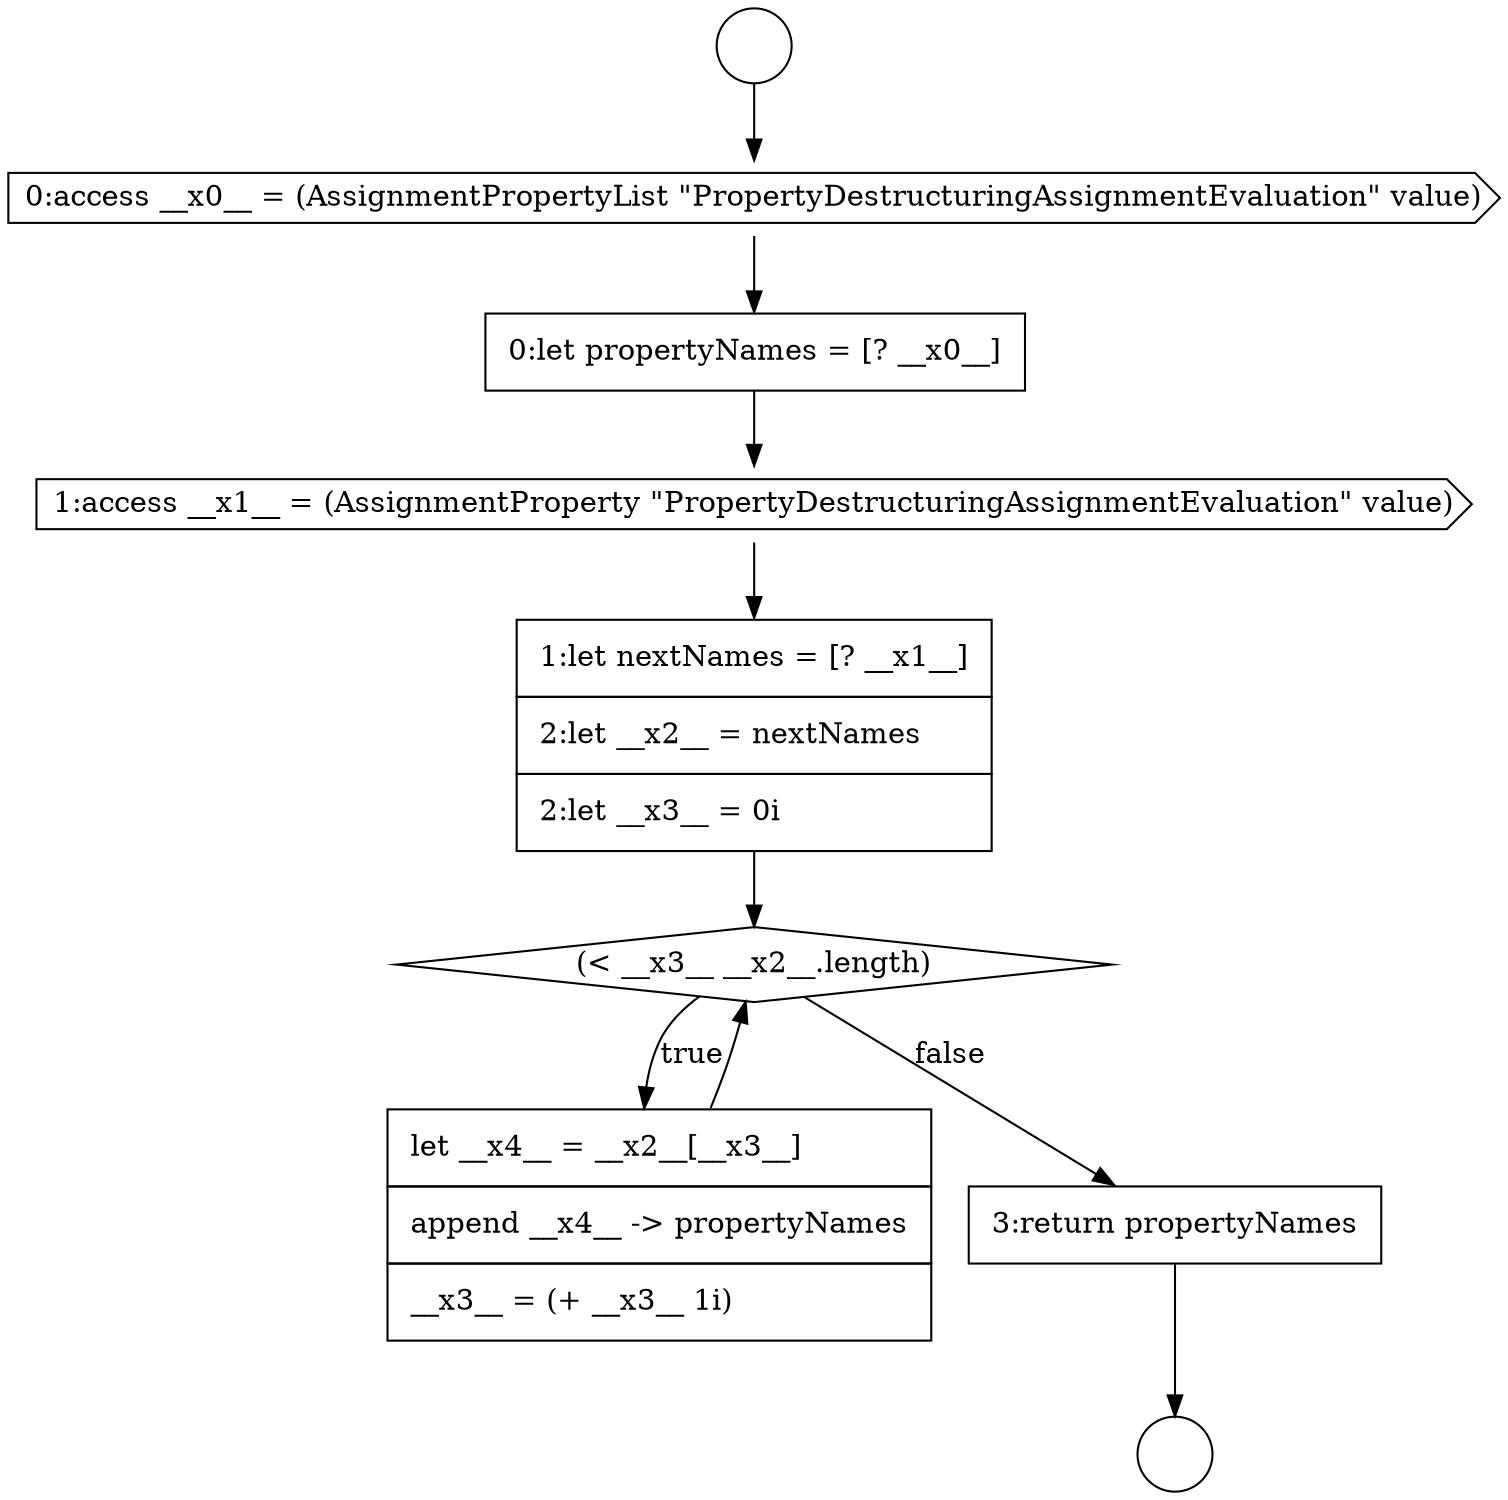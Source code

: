 digraph {
  node5182 [shape=none, margin=0, label=<<font color="black">
    <table border="0" cellborder="1" cellspacing="0" cellpadding="10">
      <tr><td align="left">0:let propertyNames = [? __x0__]</td></tr>
    </table>
  </font>> color="black" fillcolor="white" style=filled]
  node5181 [shape=cds, label=<<font color="black">0:access __x0__ = (AssignmentPropertyList &quot;PropertyDestructuringAssignmentEvaluation&quot; value)</font>> color="black" fillcolor="white" style=filled]
  node5185 [shape=diamond, label=<<font color="black">(&lt; __x3__ __x2__.length)</font>> color="black" fillcolor="white" style=filled]
  node5180 [shape=circle label=" " color="black" fillcolor="white" style=filled]
  node5186 [shape=none, margin=0, label=<<font color="black">
    <table border="0" cellborder="1" cellspacing="0" cellpadding="10">
      <tr><td align="left">let __x4__ = __x2__[__x3__]</td></tr>
      <tr><td align="left">append __x4__ -&gt; propertyNames</td></tr>
      <tr><td align="left">__x3__ = (+ __x3__ 1i)</td></tr>
    </table>
  </font>> color="black" fillcolor="white" style=filled]
  node5187 [shape=none, margin=0, label=<<font color="black">
    <table border="0" cellborder="1" cellspacing="0" cellpadding="10">
      <tr><td align="left">3:return propertyNames</td></tr>
    </table>
  </font>> color="black" fillcolor="white" style=filled]
  node5183 [shape=cds, label=<<font color="black">1:access __x1__ = (AssignmentProperty &quot;PropertyDestructuringAssignmentEvaluation&quot; value)</font>> color="black" fillcolor="white" style=filled]
  node5179 [shape=circle label=" " color="black" fillcolor="white" style=filled]
  node5184 [shape=none, margin=0, label=<<font color="black">
    <table border="0" cellborder="1" cellspacing="0" cellpadding="10">
      <tr><td align="left">1:let nextNames = [? __x1__]</td></tr>
      <tr><td align="left">2:let __x2__ = nextNames</td></tr>
      <tr><td align="left">2:let __x3__ = 0i</td></tr>
    </table>
  </font>> color="black" fillcolor="white" style=filled]
  node5183 -> node5184 [ color="black"]
  node5181 -> node5182 [ color="black"]
  node5179 -> node5181 [ color="black"]
  node5185 -> node5186 [label=<<font color="black">true</font>> color="black"]
  node5185 -> node5187 [label=<<font color="black">false</font>> color="black"]
  node5187 -> node5180 [ color="black"]
  node5182 -> node5183 [ color="black"]
  node5184 -> node5185 [ color="black"]
  node5186 -> node5185 [ color="black"]
}
